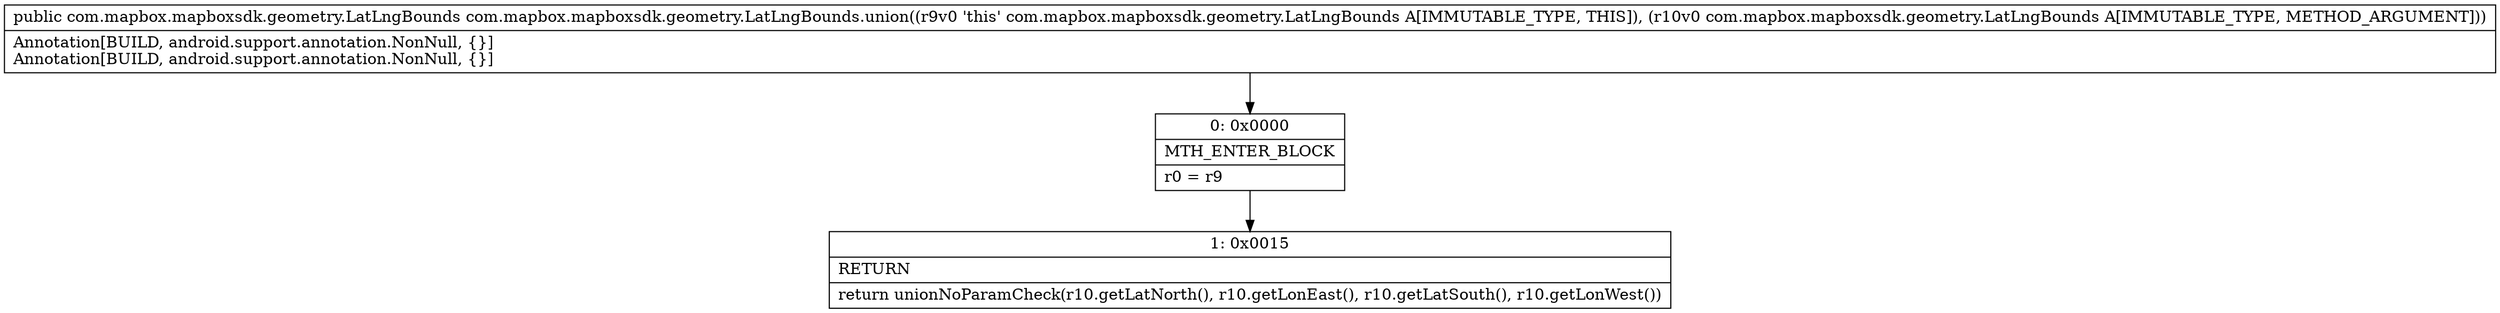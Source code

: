 digraph "CFG forcom.mapbox.mapboxsdk.geometry.LatLngBounds.union(Lcom\/mapbox\/mapboxsdk\/geometry\/LatLngBounds;)Lcom\/mapbox\/mapboxsdk\/geometry\/LatLngBounds;" {
Node_0 [shape=record,label="{0\:\ 0x0000|MTH_ENTER_BLOCK\l|r0 = r9\l}"];
Node_1 [shape=record,label="{1\:\ 0x0015|RETURN\l|return unionNoParamCheck(r10.getLatNorth(), r10.getLonEast(), r10.getLatSouth(), r10.getLonWest())\l}"];
MethodNode[shape=record,label="{public com.mapbox.mapboxsdk.geometry.LatLngBounds com.mapbox.mapboxsdk.geometry.LatLngBounds.union((r9v0 'this' com.mapbox.mapboxsdk.geometry.LatLngBounds A[IMMUTABLE_TYPE, THIS]), (r10v0 com.mapbox.mapboxsdk.geometry.LatLngBounds A[IMMUTABLE_TYPE, METHOD_ARGUMENT]))  | Annotation[BUILD, android.support.annotation.NonNull, \{\}]\lAnnotation[BUILD, android.support.annotation.NonNull, \{\}]\l}"];
MethodNode -> Node_0;
Node_0 -> Node_1;
}

